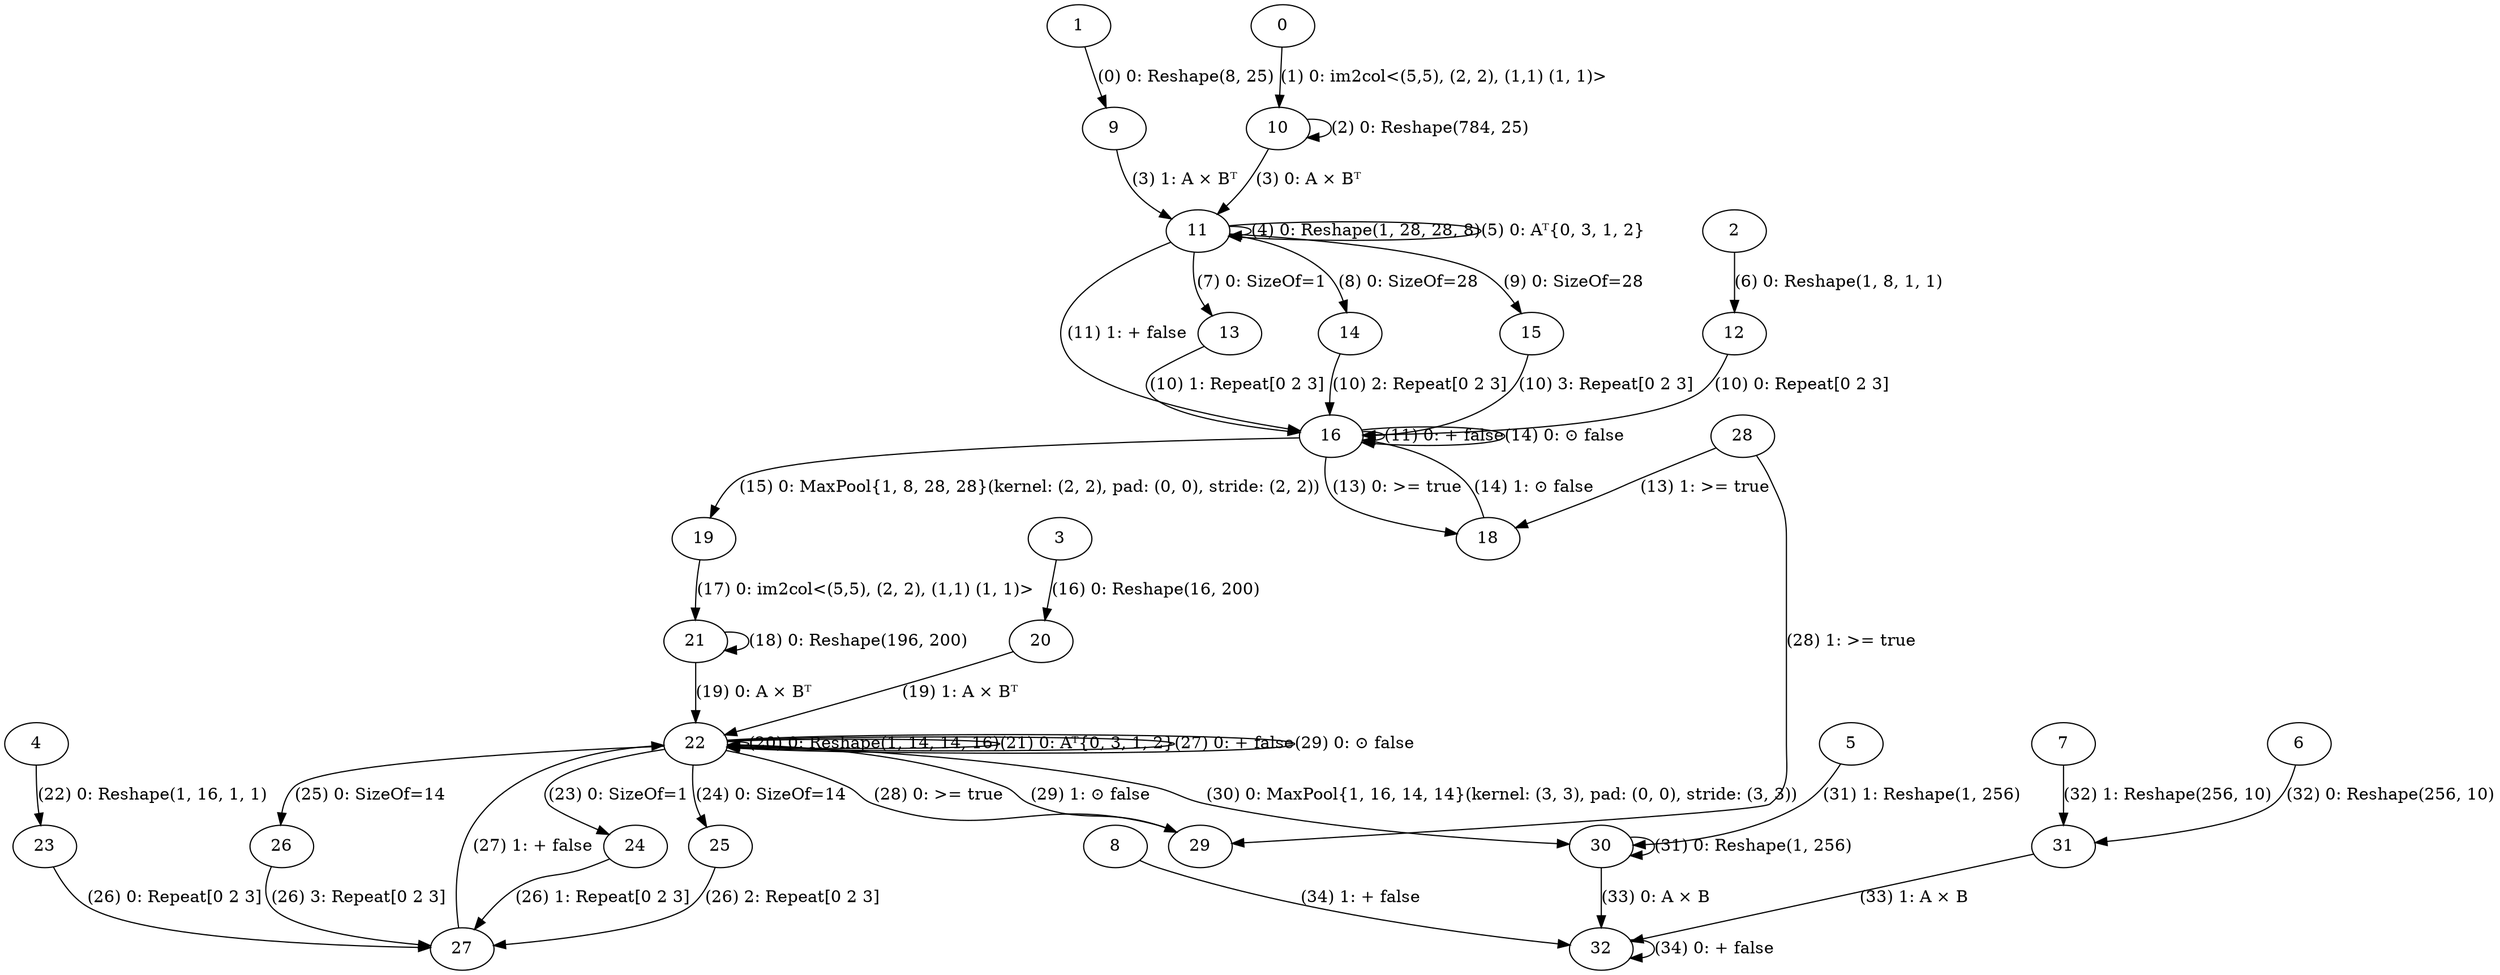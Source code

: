 digraph g {
        1 -> 9 [ label="(0) 0: Reshape(8, 25)" ]
        0 -> 10 [ label="(1) 0: im2col<(5,5), (2, 2), (1,1) (1, 1)>" ]
        10 -> 10 [ label="(2) 0: Reshape(784, 25)" ]
        10 -> 11 [ label="(3) 0: A × Bᵀ" ]
        9 -> 11 [ label="(3) 1: A × Bᵀ" ]
        11 -> 11 [ label="(4) 0: Reshape(1, 28, 28, 8)" ]
        11 -> 11 [ label="(5) 0: Aᵀ{0, 3, 1, 2}" ]
        2 -> 12 [ label="(6) 0: Reshape(1, 8, 1, 1)" ]
        11 -> 13 [ label="(7) 0: SizeOf=1" ]
        11 -> 14 [ label="(8) 0: SizeOf=28" ]
        11 -> 15 [ label="(9) 0: SizeOf=28" ]
        12 -> 16 [ label="(10) 0: Repeat[0 2 3]" ]
        13 -> 16 [ label="(10) 1: Repeat[0 2 3]" ]
        14 -> 16 [ label="(10) 2: Repeat[0 2 3]" ]
        15 -> 16 [ label="(10) 3: Repeat[0 2 3]" ]
        16 -> 16 [ label="(11) 0: + false" ]
        11 -> 16 [ label="(11) 1: + false" ]
        16 -> 18 [ label="(13) 0: >= true" ]
        28 -> 18 [ label="(13) 1: >= true" ]
        16 -> 16 [ label="(14) 0: ⊙ false" ]
        18 -> 16 [ label="(14) 1: ⊙ false" ]
        16 -> 19 [ label="(15) 0: MaxPool{1, 8, 28, 28}(kernel: (2, 2), pad: (0, 0), stride: (2, 2))" ]
        3 -> 20 [ label="(16) 0: Reshape(16, 200)" ]
        19 -> 21 [ label="(17) 0: im2col<(5,5), (2, 2), (1,1) (1, 1)>" ]
        21 -> 21 [ label="(18) 0: Reshape(196, 200)" ]
        21 -> 22 [ label="(19) 0: A × Bᵀ" ]
        20 -> 22 [ label="(19) 1: A × Bᵀ" ]
        22 -> 22 [ label="(20) 0: Reshape(1, 14, 14, 16)" ]
        22 -> 22 [ label="(21) 0: Aᵀ{0, 3, 1, 2}" ]
        4 -> 23 [ label="(22) 0: Reshape(1, 16, 1, 1)" ]
        22 -> 24 [ label="(23) 0: SizeOf=1" ]
        22 -> 25 [ label="(24) 0: SizeOf=14" ]
        22 -> 26 [ label="(25) 0: SizeOf=14" ]
        23 -> 27 [ label="(26) 0: Repeat[0 2 3]" ]
        24 -> 27 [ label="(26) 1: Repeat[0 2 3]" ]
        25 -> 27 [ label="(26) 2: Repeat[0 2 3]" ]
        26 -> 27 [ label="(26) 3: Repeat[0 2 3]" ]
        22 -> 22 [ label="(27) 0: + false" ]
        27 -> 22 [ label="(27) 1: + false" ]
        22 -> 29 [ label="(28) 0: >= true" ]
        28 -> 29 [ label="(28) 1: >= true" ]
        22 -> 22 [ label="(29) 0: ⊙ false" ]
        29 -> 22 [ label="(29) 1: ⊙ false" ]
        22 -> 30 [ label="(30) 0: MaxPool{1, 16, 14, 14}(kernel: (3, 3), pad: (0, 0), stride: (3, 3))" ]
        30 -> 30 [ label="(31) 0: Reshape(1, 256)" ]
        5 -> 30 [ label="(31) 1: Reshape(1, 256)" ]
        6 -> 31 [ label="(32) 0: Reshape(256, 10)" ]
        7 -> 31 [ label="(32) 1: Reshape(256, 10)" ]
        30 -> 32 [ label="(33) 0: A × B" ]
        31 -> 32 [ label="(33) 1: A × B" ]
        32 -> 32 [ label="(34) 0: + false" ]
        8 -> 32 [ label="(34) 1: + false" ]
}
